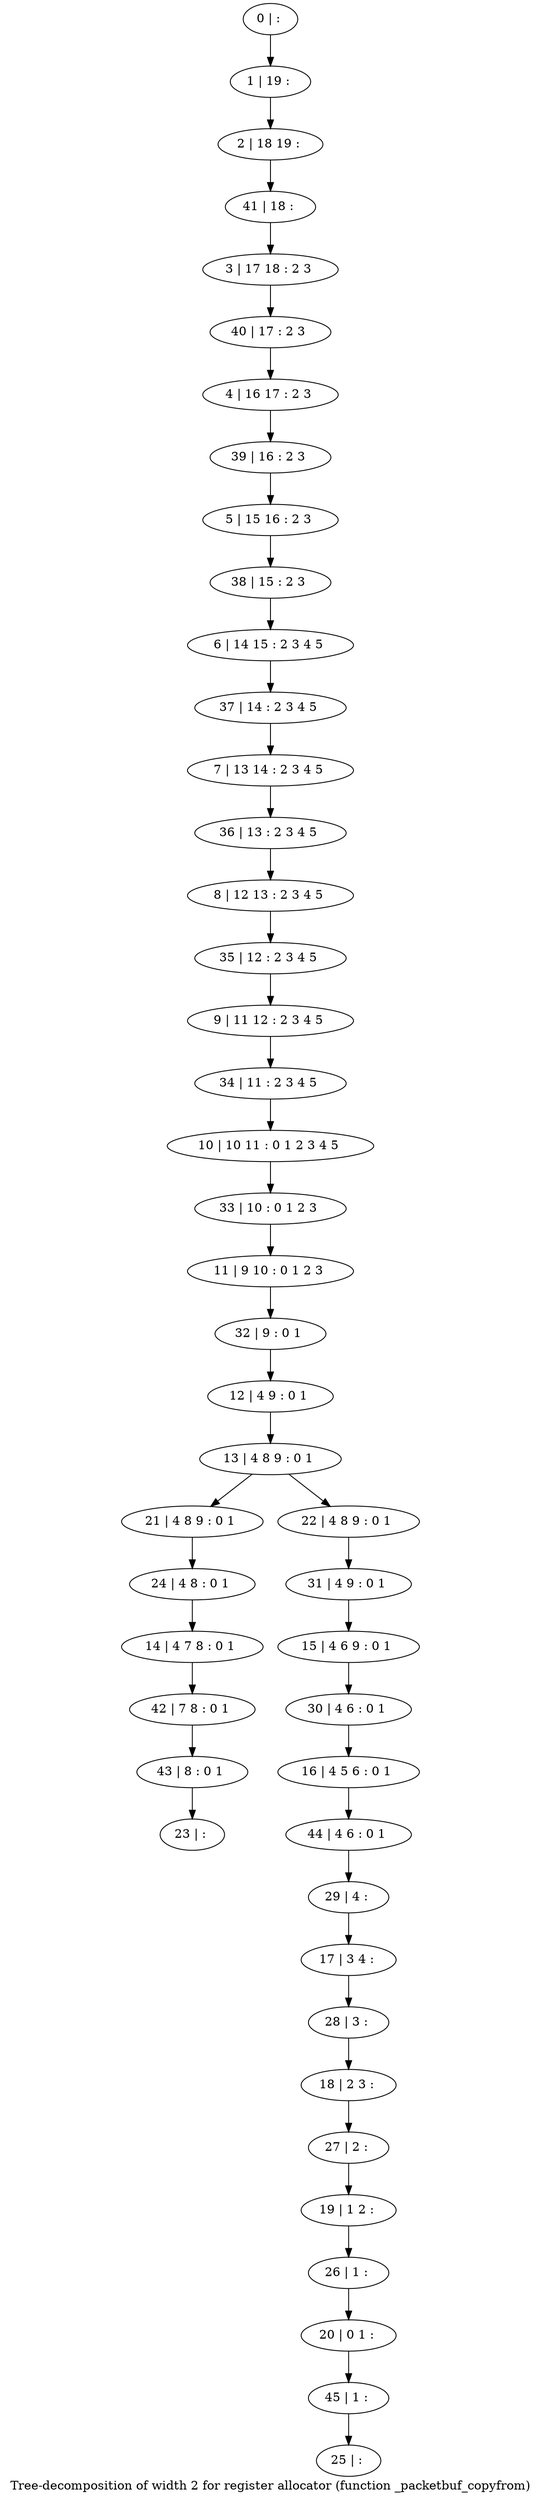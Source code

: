 digraph G {
graph [label="Tree-decomposition of width 2 for register allocator (function _packetbuf_copyfrom)"]
0[label="0 | : "];
1[label="1 | 19 : "];
2[label="2 | 18 19 : "];
3[label="3 | 17 18 : 2 3 "];
4[label="4 | 16 17 : 2 3 "];
5[label="5 | 15 16 : 2 3 "];
6[label="6 | 14 15 : 2 3 4 5 "];
7[label="7 | 13 14 : 2 3 4 5 "];
8[label="8 | 12 13 : 2 3 4 5 "];
9[label="9 | 11 12 : 2 3 4 5 "];
10[label="10 | 10 11 : 0 1 2 3 4 5 "];
11[label="11 | 9 10 : 0 1 2 3 "];
12[label="12 | 4 9 : 0 1 "];
13[label="13 | 4 8 9 : 0 1 "];
14[label="14 | 4 7 8 : 0 1 "];
15[label="15 | 4 6 9 : 0 1 "];
16[label="16 | 4 5 6 : 0 1 "];
17[label="17 | 3 4 : "];
18[label="18 | 2 3 : "];
19[label="19 | 1 2 : "];
20[label="20 | 0 1 : "];
21[label="21 | 4 8 9 : 0 1 "];
22[label="22 | 4 8 9 : 0 1 "];
23[label="23 | : "];
24[label="24 | 4 8 : 0 1 "];
25[label="25 | : "];
26[label="26 | 1 : "];
27[label="27 | 2 : "];
28[label="28 | 3 : "];
29[label="29 | 4 : "];
30[label="30 | 4 6 : 0 1 "];
31[label="31 | 4 9 : 0 1 "];
32[label="32 | 9 : 0 1 "];
33[label="33 | 10 : 0 1 2 3 "];
34[label="34 | 11 : 2 3 4 5 "];
35[label="35 | 12 : 2 3 4 5 "];
36[label="36 | 13 : 2 3 4 5 "];
37[label="37 | 14 : 2 3 4 5 "];
38[label="38 | 15 : 2 3 "];
39[label="39 | 16 : 2 3 "];
40[label="40 | 17 : 2 3 "];
41[label="41 | 18 : "];
42[label="42 | 7 8 : 0 1 "];
43[label="43 | 8 : 0 1 "];
44[label="44 | 4 6 : 0 1 "];
45[label="45 | 1 : "];
0->1 ;
1->2 ;
12->13 ;
13->21 ;
13->22 ;
24->14 ;
21->24 ;
26->20 ;
19->26 ;
27->19 ;
18->27 ;
28->18 ;
17->28 ;
29->17 ;
30->16 ;
15->30 ;
31->15 ;
22->31 ;
32->12 ;
11->32 ;
33->11 ;
10->33 ;
34->10 ;
9->34 ;
35->9 ;
8->35 ;
36->8 ;
7->36 ;
37->7 ;
6->37 ;
38->6 ;
5->38 ;
39->5 ;
4->39 ;
40->4 ;
3->40 ;
41->3 ;
2->41 ;
14->42 ;
43->23 ;
42->43 ;
44->29 ;
16->44 ;
45->25 ;
20->45 ;
}
